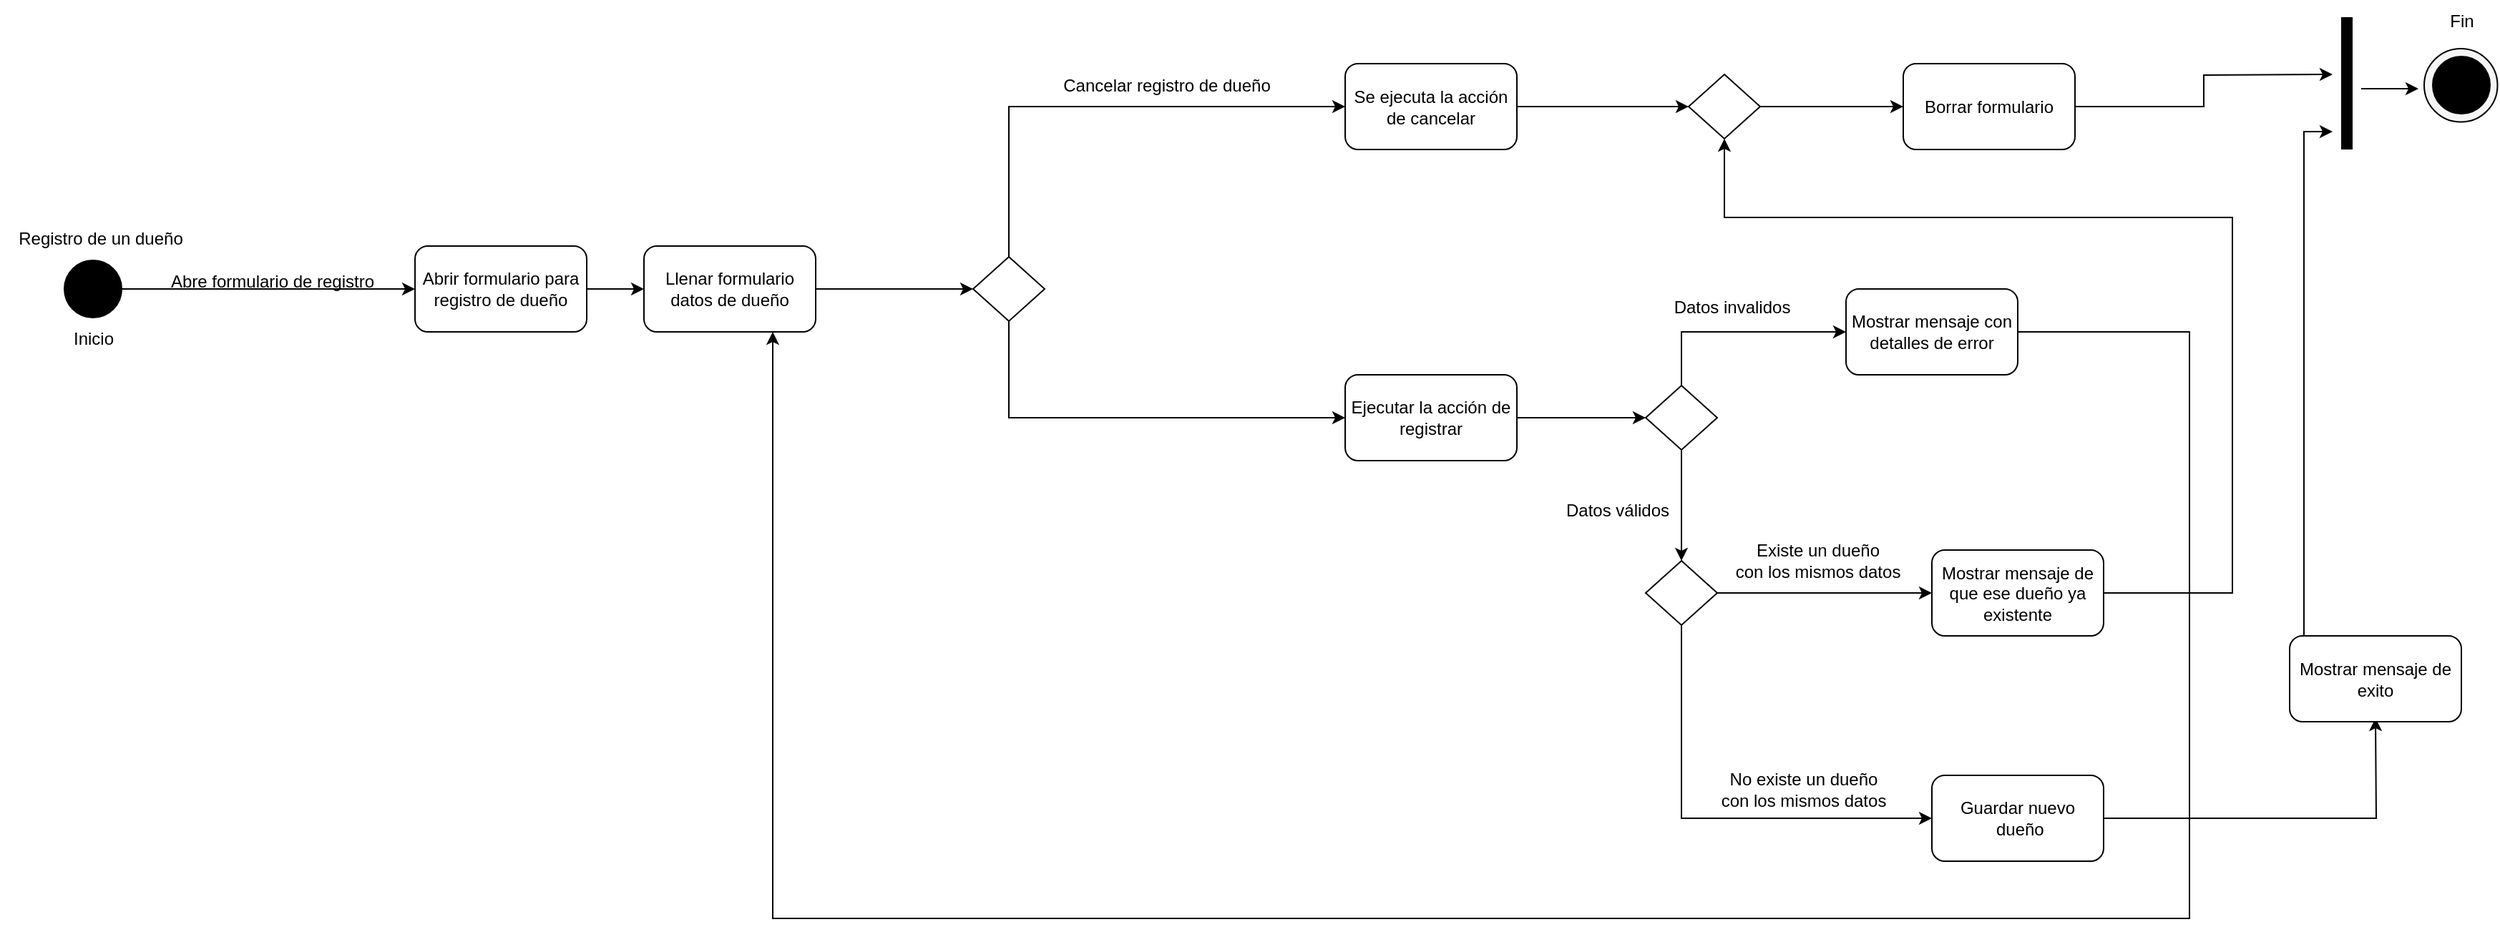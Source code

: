 <mxfile version="21.3.6" type="google">
  <diagram name="Página-1" id="7j0gQQr85ximi554Lmz3">
    <mxGraphModel grid="1" page="1" gridSize="10" guides="1" tooltips="1" connect="1" arrows="1" fold="1" pageScale="1" pageWidth="827" pageHeight="1169" math="0" shadow="0">
      <root>
        <mxCell id="0" />
        <mxCell id="1" parent="0" />
        <mxCell id="JrGGo_6JhGeCnkzlTbma-46" value="" style="ellipse;whiteSpace=wrap;html=1;aspect=fixed;fillColor=#F5F5F5;" vertex="1" parent="1">
          <mxGeometry x="1504" y="-78" width="51.25" height="51.25" as="geometry" />
        </mxCell>
        <mxCell id="JrGGo_6JhGeCnkzlTbma-5" style="edgeStyle=orthogonalEdgeStyle;rounded=0;orthogonalLoop=1;jettySize=auto;html=1;entryX=0;entryY=0.5;entryDx=0;entryDy=0;" edge="1" parent="1" source="JrGGo_6JhGeCnkzlTbma-1" target="JrGGo_6JhGeCnkzlTbma-48">
          <mxGeometry relative="1" as="geometry">
            <mxPoint x="95" y="90" as="targetPoint" />
          </mxGeometry>
        </mxCell>
        <mxCell id="JrGGo_6JhGeCnkzlTbma-1" value="" style="ellipse;whiteSpace=wrap;html=1;aspect=fixed;fillColor=#000000;" vertex="1" parent="1">
          <mxGeometry x="-145" y="70" width="40" height="40" as="geometry" />
        </mxCell>
        <mxCell id="JrGGo_6JhGeCnkzlTbma-2" value="Inicio" style="text;html=1;align=center;verticalAlign=middle;resizable=0;points=[];autosize=1;strokeColor=none;fillColor=none;" vertex="1" parent="1">
          <mxGeometry x="-150" y="110" width="50" height="30" as="geometry" />
        </mxCell>
        <mxCell id="JrGGo_6JhGeCnkzlTbma-3" value="Registro de un dueño" style="text;html=1;align=center;verticalAlign=middle;resizable=0;points=[];autosize=1;strokeColor=none;fillColor=none;" vertex="1" parent="1">
          <mxGeometry x="-190" y="40" width="140" height="30" as="geometry" />
        </mxCell>
        <mxCell id="JrGGo_6JhGeCnkzlTbma-7" style="edgeStyle=orthogonalEdgeStyle;rounded=0;orthogonalLoop=1;jettySize=auto;html=1;entryX=0;entryY=0.5;entryDx=0;entryDy=0;" edge="1" parent="1" source="JrGGo_6JhGeCnkzlTbma-4" target="JrGGo_6JhGeCnkzlTbma-8">
          <mxGeometry relative="1" as="geometry">
            <mxPoint x="490" y="90" as="targetPoint" />
          </mxGeometry>
        </mxCell>
        <mxCell id="JrGGo_6JhGeCnkzlTbma-4" value="Llenar formulario datos de dueño" style="rounded=1;whiteSpace=wrap;html=1;" vertex="1" parent="1">
          <mxGeometry x="260" y="60" width="120" height="60" as="geometry" />
        </mxCell>
        <mxCell id="JrGGo_6JhGeCnkzlTbma-6" value="Abre formulario de registro" style="text;html=1;align=center;verticalAlign=middle;resizable=0;points=[];autosize=1;strokeColor=none;fillColor=none;" vertex="1" parent="1">
          <mxGeometry x="-85" y="70" width="170" height="30" as="geometry" />
        </mxCell>
        <mxCell id="JrGGo_6JhGeCnkzlTbma-10" style="edgeStyle=orthogonalEdgeStyle;rounded=0;orthogonalLoop=1;jettySize=auto;html=1;exitX=0.5;exitY=0;exitDx=0;exitDy=0;entryX=0;entryY=0.5;entryDx=0;entryDy=0;" edge="1" parent="1" source="JrGGo_6JhGeCnkzlTbma-8" target="JrGGo_6JhGeCnkzlTbma-9">
          <mxGeometry relative="1" as="geometry" />
        </mxCell>
        <mxCell id="JrGGo_6JhGeCnkzlTbma-15" style="edgeStyle=orthogonalEdgeStyle;rounded=0;orthogonalLoop=1;jettySize=auto;html=1;exitX=0.5;exitY=1;exitDx=0;exitDy=0;entryX=0;entryY=0.5;entryDx=0;entryDy=0;" edge="1" parent="1" source="JrGGo_6JhGeCnkzlTbma-8" target="JrGGo_6JhGeCnkzlTbma-14">
          <mxGeometry relative="1" as="geometry" />
        </mxCell>
        <mxCell id="JrGGo_6JhGeCnkzlTbma-8" value="" style="rhombus;whiteSpace=wrap;html=1;" vertex="1" parent="1">
          <mxGeometry x="490" y="67.5" width="50" height="45" as="geometry" />
        </mxCell>
        <mxCell id="JrGGo_6JhGeCnkzlTbma-16" style="edgeStyle=orthogonalEdgeStyle;rounded=0;orthogonalLoop=1;jettySize=auto;html=1;exitX=1;exitY=0.5;exitDx=0;exitDy=0;entryX=0;entryY=0.5;entryDx=0;entryDy=0;" edge="1" parent="1" source="JrGGo_6JhGeCnkzlTbma-9" target="JrGGo_6JhGeCnkzlTbma-17">
          <mxGeometry relative="1" as="geometry">
            <mxPoint x="990" y="-37" as="targetPoint" />
          </mxGeometry>
        </mxCell>
        <mxCell id="JrGGo_6JhGeCnkzlTbma-9" value="Se ejecuta la acción de cancelar" style="rounded=1;whiteSpace=wrap;html=1;" vertex="1" parent="1">
          <mxGeometry x="750" y="-67.5" width="120" height="60" as="geometry" />
        </mxCell>
        <mxCell id="JrGGo_6JhGeCnkzlTbma-11" value="Cancelar registro de dueño" style="text;html=1;align=center;verticalAlign=middle;resizable=0;points=[];autosize=1;strokeColor=none;fillColor=none;" vertex="1" parent="1">
          <mxGeometry x="540" y="-67.5" width="170" height="30" as="geometry" />
        </mxCell>
        <mxCell id="JrGGo_6JhGeCnkzlTbma-21" style="edgeStyle=orthogonalEdgeStyle;rounded=0;orthogonalLoop=1;jettySize=auto;html=1;entryX=0;entryY=0.5;entryDx=0;entryDy=0;" edge="1" parent="1" source="JrGGo_6JhGeCnkzlTbma-14" target="JrGGo_6JhGeCnkzlTbma-22">
          <mxGeometry relative="1" as="geometry">
            <mxPoint x="940" y="180" as="targetPoint" />
          </mxGeometry>
        </mxCell>
        <mxCell id="JrGGo_6JhGeCnkzlTbma-14" value="Ejecutar la acción de registrar" style="rounded=1;whiteSpace=wrap;html=1;" vertex="1" parent="1">
          <mxGeometry x="750" y="150" width="120" height="60" as="geometry" />
        </mxCell>
        <mxCell id="JrGGo_6JhGeCnkzlTbma-18" style="edgeStyle=orthogonalEdgeStyle;rounded=0;orthogonalLoop=1;jettySize=auto;html=1;entryX=0;entryY=0.5;entryDx=0;entryDy=0;" edge="1" parent="1" source="JrGGo_6JhGeCnkzlTbma-17" target="JrGGo_6JhGeCnkzlTbma-19">
          <mxGeometry relative="1" as="geometry">
            <mxPoint x="1120" y="-37.5" as="targetPoint" />
          </mxGeometry>
        </mxCell>
        <mxCell id="JrGGo_6JhGeCnkzlTbma-17" value="" style="rhombus;whiteSpace=wrap;html=1;" vertex="1" parent="1">
          <mxGeometry x="990" y="-60" width="50" height="45" as="geometry" />
        </mxCell>
        <mxCell id="JrGGo_6JhGeCnkzlTbma-39" style="edgeStyle=orthogonalEdgeStyle;rounded=0;orthogonalLoop=1;jettySize=auto;html=1;" edge="1" parent="1" source="JrGGo_6JhGeCnkzlTbma-19">
          <mxGeometry relative="1" as="geometry">
            <mxPoint x="1440" y="-60" as="targetPoint" />
          </mxGeometry>
        </mxCell>
        <mxCell id="JrGGo_6JhGeCnkzlTbma-19" value="Borrar formulario" style="rounded=1;whiteSpace=wrap;html=1;" vertex="1" parent="1">
          <mxGeometry x="1140" y="-67.5" width="120" height="60" as="geometry" />
        </mxCell>
        <mxCell id="JrGGo_6JhGeCnkzlTbma-24" style="edgeStyle=orthogonalEdgeStyle;rounded=0;orthogonalLoop=1;jettySize=auto;html=1;exitX=0.5;exitY=0;exitDx=0;exitDy=0;entryX=0;entryY=0.5;entryDx=0;entryDy=0;" edge="1" parent="1" source="JrGGo_6JhGeCnkzlTbma-22" target="JrGGo_6JhGeCnkzlTbma-23">
          <mxGeometry relative="1" as="geometry" />
        </mxCell>
        <mxCell id="JrGGo_6JhGeCnkzlTbma-28" style="edgeStyle=orthogonalEdgeStyle;rounded=0;orthogonalLoop=1;jettySize=auto;html=1;exitX=0.5;exitY=1;exitDx=0;exitDy=0;entryX=0.5;entryY=0;entryDx=0;entryDy=0;" edge="1" parent="1" source="JrGGo_6JhGeCnkzlTbma-22" target="JrGGo_6JhGeCnkzlTbma-26">
          <mxGeometry relative="1" as="geometry" />
        </mxCell>
        <mxCell id="JrGGo_6JhGeCnkzlTbma-22" value="" style="rhombus;whiteSpace=wrap;html=1;" vertex="1" parent="1">
          <mxGeometry x="960" y="157.5" width="50" height="45" as="geometry" />
        </mxCell>
        <mxCell id="JrGGo_6JhGeCnkzlTbma-31" style="edgeStyle=orthogonalEdgeStyle;rounded=0;orthogonalLoop=1;jettySize=auto;html=1;exitX=1;exitY=0.5;exitDx=0;exitDy=0;entryX=0.75;entryY=1;entryDx=0;entryDy=0;" edge="1" parent="1" source="JrGGo_6JhGeCnkzlTbma-23" target="JrGGo_6JhGeCnkzlTbma-4">
          <mxGeometry relative="1" as="geometry">
            <Array as="points">
              <mxPoint x="1340" y="120" />
              <mxPoint x="1340" y="530" />
              <mxPoint x="350" y="530" />
            </Array>
          </mxGeometry>
        </mxCell>
        <mxCell id="JrGGo_6JhGeCnkzlTbma-23" value="Mostrar mensaje con detalles de error" style="rounded=1;whiteSpace=wrap;html=1;" vertex="1" parent="1">
          <mxGeometry x="1100" y="90" width="120" height="60" as="geometry" />
        </mxCell>
        <mxCell id="JrGGo_6JhGeCnkzlTbma-25" value="Datos invalidos" style="text;html=1;align=center;verticalAlign=middle;resizable=0;points=[];autosize=1;strokeColor=none;fillColor=none;" vertex="1" parent="1">
          <mxGeometry x="970" y="88" width="100" height="30" as="geometry" />
        </mxCell>
        <mxCell id="JrGGo_6JhGeCnkzlTbma-32" style="edgeStyle=orthogonalEdgeStyle;rounded=0;orthogonalLoop=1;jettySize=auto;html=1;entryX=0;entryY=0.5;entryDx=0;entryDy=0;" edge="1" parent="1" source="JrGGo_6JhGeCnkzlTbma-26" target="JrGGo_6JhGeCnkzlTbma-30">
          <mxGeometry relative="1" as="geometry" />
        </mxCell>
        <mxCell id="JrGGo_6JhGeCnkzlTbma-34" style="edgeStyle=orthogonalEdgeStyle;rounded=0;orthogonalLoop=1;jettySize=auto;html=1;exitX=0.5;exitY=1;exitDx=0;exitDy=0;entryX=0;entryY=0.5;entryDx=0;entryDy=0;" edge="1" parent="1" source="JrGGo_6JhGeCnkzlTbma-26" target="JrGGo_6JhGeCnkzlTbma-35">
          <mxGeometry relative="1" as="geometry">
            <mxPoint x="1060" y="480" as="targetPoint" />
          </mxGeometry>
        </mxCell>
        <mxCell id="JrGGo_6JhGeCnkzlTbma-26" value="" style="rhombus;whiteSpace=wrap;html=1;" vertex="1" parent="1">
          <mxGeometry x="960" y="280" width="50" height="45" as="geometry" />
        </mxCell>
        <mxCell id="JrGGo_6JhGeCnkzlTbma-29" value="Datos válidos" style="text;html=1;align=center;verticalAlign=middle;resizable=0;points=[];autosize=1;strokeColor=none;fillColor=none;" vertex="1" parent="1">
          <mxGeometry x="890" y="230" width="100" height="30" as="geometry" />
        </mxCell>
        <mxCell id="JrGGo_6JhGeCnkzlTbma-40" style="edgeStyle=orthogonalEdgeStyle;rounded=0;orthogonalLoop=1;jettySize=auto;html=1;entryX=0.5;entryY=1;entryDx=0;entryDy=0;" edge="1" parent="1" source="JrGGo_6JhGeCnkzlTbma-30" target="JrGGo_6JhGeCnkzlTbma-17">
          <mxGeometry relative="1" as="geometry">
            <mxPoint x="1425" y="-15" as="targetPoint" />
            <Array as="points">
              <mxPoint x="1370" y="303" />
              <mxPoint x="1370" y="40" />
              <mxPoint x="1015" y="40" />
            </Array>
          </mxGeometry>
        </mxCell>
        <mxCell id="JrGGo_6JhGeCnkzlTbma-30" value="Mostrar mensaje de que ese dueño ya existente" style="rounded=1;whiteSpace=wrap;html=1;" vertex="1" parent="1">
          <mxGeometry x="1160" y="272.5" width="120" height="60" as="geometry" />
        </mxCell>
        <mxCell id="JrGGo_6JhGeCnkzlTbma-33" value="Existe un dueño&lt;br&gt;con los mismos datos" style="text;html=1;align=center;verticalAlign=middle;resizable=0;points=[];autosize=1;strokeColor=none;fillColor=none;" vertex="1" parent="1">
          <mxGeometry x="1010" y="260" width="140" height="40" as="geometry" />
        </mxCell>
        <mxCell id="JrGGo_6JhGeCnkzlTbma-38" style="edgeStyle=orthogonalEdgeStyle;rounded=0;orthogonalLoop=1;jettySize=auto;html=1;" edge="1" parent="1" source="JrGGo_6JhGeCnkzlTbma-35">
          <mxGeometry relative="1" as="geometry">
            <mxPoint x="1470" y="390" as="targetPoint" />
          </mxGeometry>
        </mxCell>
        <mxCell id="JrGGo_6JhGeCnkzlTbma-35" value="Guardar nuevo&lt;br&gt;&amp;nbsp;dueño" style="rounded=1;whiteSpace=wrap;html=1;" vertex="1" parent="1">
          <mxGeometry x="1160" y="430" width="120" height="60" as="geometry" />
        </mxCell>
        <mxCell id="JrGGo_6JhGeCnkzlTbma-36" value="No existe un dueño&lt;br&gt;con los mismos datos" style="text;html=1;align=center;verticalAlign=middle;resizable=0;points=[];autosize=1;strokeColor=none;fillColor=none;" vertex="1" parent="1">
          <mxGeometry x="1000" y="420" width="140" height="40" as="geometry" />
        </mxCell>
        <mxCell id="JrGGo_6JhGeCnkzlTbma-42" style="edgeStyle=orthogonalEdgeStyle;rounded=0;orthogonalLoop=1;jettySize=auto;html=1;exitX=0.25;exitY=0;exitDx=0;exitDy=0;" edge="1" parent="1" source="JrGGo_6JhGeCnkzlTbma-37">
          <mxGeometry relative="1" as="geometry">
            <mxPoint x="1440" y="-20" as="targetPoint" />
            <Array as="points">
              <mxPoint x="1420" y="333" />
              <mxPoint x="1420" y="-20" />
            </Array>
          </mxGeometry>
        </mxCell>
        <mxCell id="JrGGo_6JhGeCnkzlTbma-37" value="Mostrar mensaje de exito" style="rounded=1;whiteSpace=wrap;html=1;" vertex="1" parent="1">
          <mxGeometry x="1410" y="332.5" width="120" height="60" as="geometry" />
        </mxCell>
        <mxCell id="JrGGo_6JhGeCnkzlTbma-43" value="" style="endArrow=none;html=1;rounded=0;strokeWidth=8;" edge="1" parent="1">
          <mxGeometry width="50" height="50" relative="1" as="geometry">
            <mxPoint x="1450" y="-7.5" as="sourcePoint" />
            <mxPoint x="1450" y="-100" as="targetPoint" />
          </mxGeometry>
        </mxCell>
        <mxCell id="JrGGo_6JhGeCnkzlTbma-44" value="" style="endArrow=classic;html=1;rounded=0;" edge="1" parent="1">
          <mxGeometry width="50" height="50" relative="1" as="geometry">
            <mxPoint x="1460" y="-50" as="sourcePoint" />
            <mxPoint x="1500" y="-50" as="targetPoint" />
          </mxGeometry>
        </mxCell>
        <mxCell id="JrGGo_6JhGeCnkzlTbma-45" value="" style="ellipse;whiteSpace=wrap;html=1;aspect=fixed;fillColor=#000000;" vertex="1" parent="1">
          <mxGeometry x="1510" y="-72.5" width="40" height="40" as="geometry" />
        </mxCell>
        <mxCell id="JrGGo_6JhGeCnkzlTbma-47" value="Fin" style="text;html=1;align=center;verticalAlign=middle;resizable=0;points=[];autosize=1;strokeColor=none;fillColor=none;" vertex="1" parent="1">
          <mxGeometry x="1510" y="-112" width="40" height="30" as="geometry" />
        </mxCell>
        <mxCell id="JrGGo_6JhGeCnkzlTbma-49" style="edgeStyle=orthogonalEdgeStyle;rounded=0;orthogonalLoop=1;jettySize=auto;html=1;entryX=0;entryY=0.5;entryDx=0;entryDy=0;" edge="1" parent="1" source="JrGGo_6JhGeCnkzlTbma-48" target="JrGGo_6JhGeCnkzlTbma-4">
          <mxGeometry relative="1" as="geometry" />
        </mxCell>
        <mxCell id="JrGGo_6JhGeCnkzlTbma-48" value="Abrir formulario para registro de dueño" style="rounded=1;whiteSpace=wrap;html=1;" vertex="1" parent="1">
          <mxGeometry x="100" y="60" width="120" height="60" as="geometry" />
        </mxCell>
      </root>
    </mxGraphModel>
  </diagram>
</mxfile>
